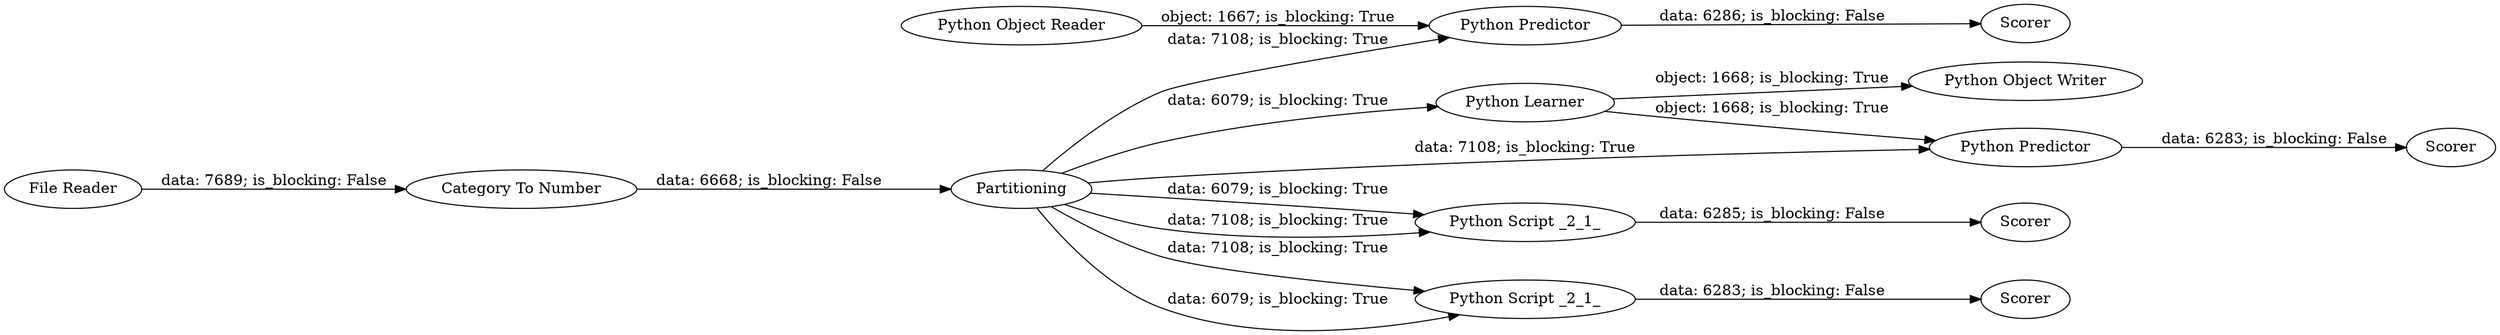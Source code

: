 digraph {
	"6240163434960602818_4" [label="Python Script _2_1_"]
	"6240163434960602818_15" [label="Python Predictor"]
	"6240163434960602818_6" [label="Category To Number"]
	"6240163434960602818_3" [label="File Reader"]
	"6240163434960602818_14" [label=Scorer]
	"6240163434960602818_8" [label="Python Predictor"]
	"6240163434960602818_5" [label=Partitioning]
	"6240163434960602818_9" [label=Scorer]
	"6240163434960602818_12" [label="Python Object Writer"]
	"6240163434960602818_18" [label="Python Script _2_1_"]
	"6240163434960602818_13" [label="Python Object Reader"]
	"6240163434960602818_7" [label="Python Learner"]
	"6240163434960602818_10" [label=Scorer]
	"6240163434960602818_19" [label=Scorer]
	"6240163434960602818_8" -> "6240163434960602818_10" [label="data: 6283; is_blocking: False"]
	"6240163434960602818_5" -> "6240163434960602818_18" [label="data: 7108; is_blocking: True"]
	"6240163434960602818_5" -> "6240163434960602818_7" [label="data: 6079; is_blocking: True"]
	"6240163434960602818_6" -> "6240163434960602818_5" [label="data: 6668; is_blocking: False"]
	"6240163434960602818_3" -> "6240163434960602818_6" [label="data: 7689; is_blocking: False"]
	"6240163434960602818_15" -> "6240163434960602818_14" [label="data: 6286; is_blocking: False"]
	"6240163434960602818_5" -> "6240163434960602818_18" [label="data: 6079; is_blocking: True"]
	"6240163434960602818_5" -> "6240163434960602818_4" [label="data: 7108; is_blocking: True"]
	"6240163434960602818_5" -> "6240163434960602818_4" [label="data: 6079; is_blocking: True"]
	"6240163434960602818_7" -> "6240163434960602818_8" [label="object: 1668; is_blocking: True"]
	"6240163434960602818_7" -> "6240163434960602818_12" [label="object: 1668; is_blocking: True"]
	"6240163434960602818_13" -> "6240163434960602818_15" [label="object: 1667; is_blocking: True"]
	"6240163434960602818_4" -> "6240163434960602818_9" [label="data: 6285; is_blocking: False"]
	"6240163434960602818_5" -> "6240163434960602818_15" [label="data: 7108; is_blocking: True"]
	"6240163434960602818_5" -> "6240163434960602818_8" [label="data: 7108; is_blocking: True"]
	"6240163434960602818_18" -> "6240163434960602818_19" [label="data: 6283; is_blocking: False"]
	rankdir=LR
}

